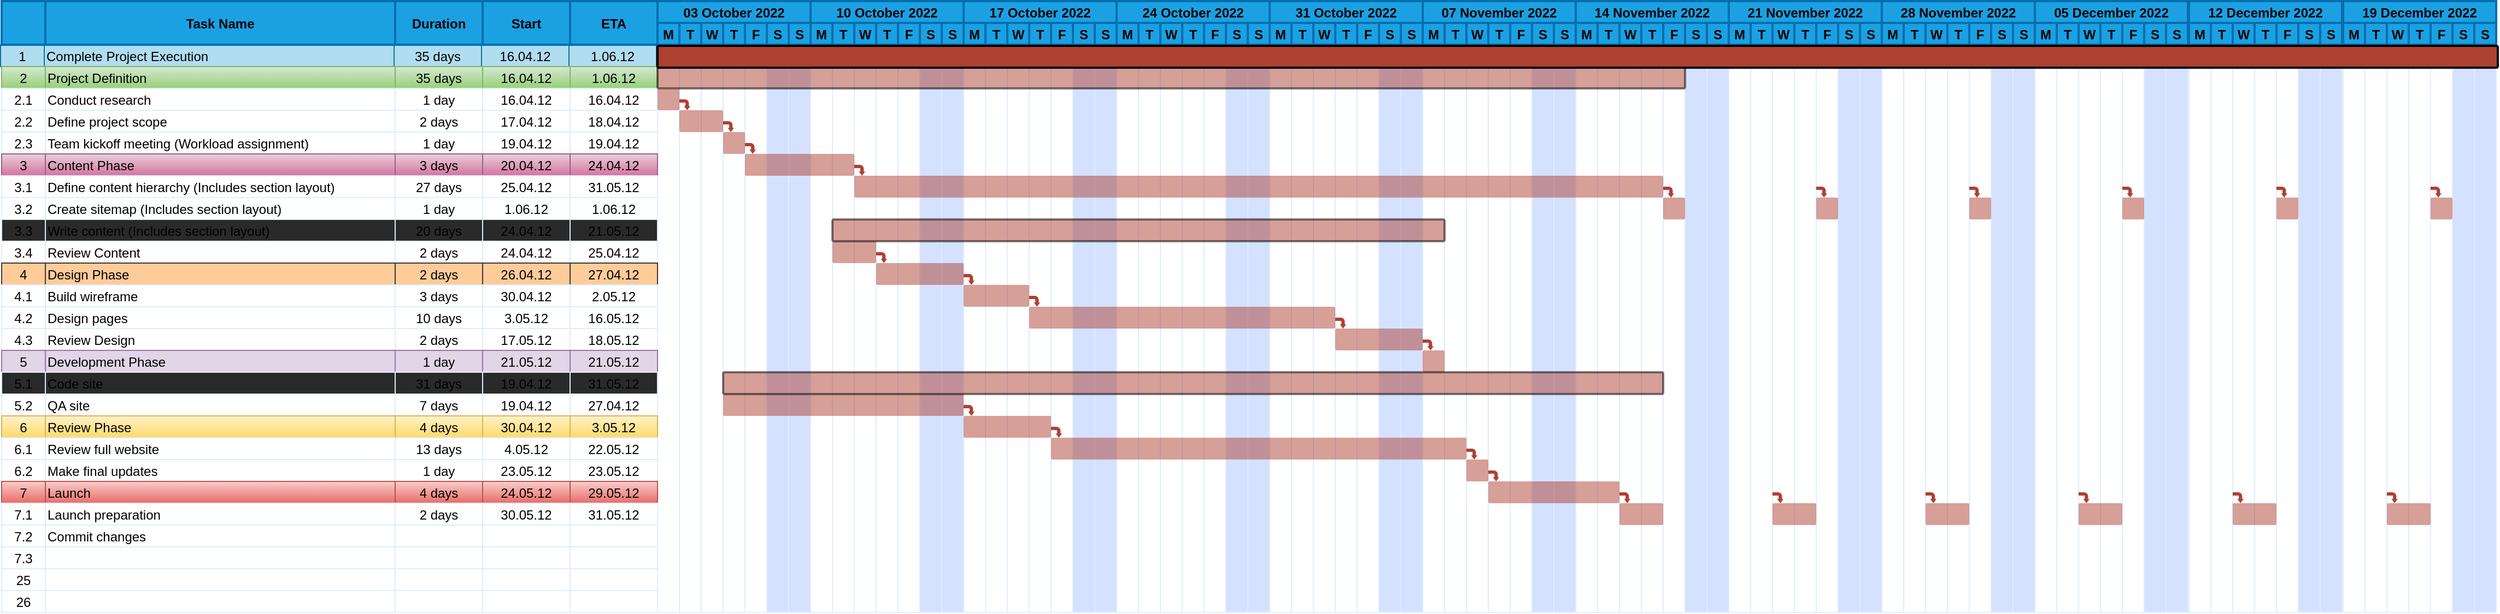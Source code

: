 <mxfile version="20.3.3" type="github"><diagram name="Page-1" id="8378b5f6-a2b2-b727-a746-972ab9d02e00"><mxGraphModel dx="790" dy="405" grid="1" gridSize="10" guides="1" tooltips="1" connect="0" arrows="1" fold="1" page="1" pageScale="1.5" pageWidth="1169" pageHeight="827" background="none" math="0" shadow="0"><root><mxCell id="0"/><mxCell id="1" parent="0"/><mxCell id="63" value="1" style="strokeColor=#10739e;fillColor=#b1ddf0;fontColor=#000000;" parent="1" vertex="1"><mxGeometry x="85.5" y="380" width="40" height="20" as="geometry"/></mxCell><mxCell id="64" value="Complete Project Execution" style="align=left;strokeColor=#10739e;fillColor=#b1ddf0;fontColor=#000000;" parent="1" vertex="1"><mxGeometry x="125.5" y="380" width="320" height="20" as="geometry"/></mxCell><mxCell id="65" value="35 days" style="strokeColor=#10739e;fillColor=#b1ddf0;fontColor=#000000;" parent="1" vertex="1"><mxGeometry x="445.5" y="380" width="80.0" height="20" as="geometry"/></mxCell><mxCell id="66" value="16.04.12" style="strokeColor=#10739e;fillColor=#b1ddf0;fontColor=#000000;" parent="1" vertex="1"><mxGeometry x="525.5" y="380" width="80.0" height="20" as="geometry"/></mxCell><mxCell id="67" value="1.06.12" style="strokeColor=#10739e;fillColor=#b1ddf0;fontColor=#000000;" parent="1" vertex="1"><mxGeometry x="605.5" y="380.0" width="80.0" height="20" as="geometry"/></mxCell><mxCell id="68" value="" style="strokeColor=#DEEDFF" parent="1" vertex="1"><mxGeometry x="686.5" y="380.0" width="20" height="520" as="geometry"/></mxCell><mxCell id="69" value="2" style="strokeColor=#82b366;fillColor=#d5e8d4;gradientColor=#97d077;fontColor=#000000;" parent="1" vertex="1"><mxGeometry x="86.5" y="400.0" width="40" height="20" as="geometry"/></mxCell><mxCell id="70" value="Project Definition" style="align=left;strokeColor=#82b366;fillColor=#d5e8d4;gradientColor=#97d077;fontColor=#000000;" parent="1" vertex="1"><mxGeometry x="126.5" y="400.0" width="320.0" height="20" as="geometry"/></mxCell><mxCell id="71" value="35 days" style="strokeColor=#82b366;fillColor=#d5e8d4;gradientColor=#97d077;fontColor=#000000;" parent="1" vertex="1"><mxGeometry x="446.5" y="400.0" width="80.0" height="20" as="geometry"/></mxCell><mxCell id="72" value="16.04.12" style="strokeColor=#82b366;fillColor=#d5e8d4;gradientColor=#97d077;fontColor=#000000;" parent="1" vertex="1"><mxGeometry x="526.5" y="400.0" width="80.0" height="20" as="geometry"/></mxCell><mxCell id="73" value="1.06.12" style="strokeColor=#82b366;fillColor=#d5e8d4;gradientColor=#97d077;fontColor=#000000;" parent="1" vertex="1"><mxGeometry x="606.5" y="400.0" width="80.0" height="20" as="geometry"/></mxCell><mxCell id="74" value="2.1" style="strokeColor=#DEEDFF" parent="1" vertex="1"><mxGeometry x="86.5" y="420.0" width="40" height="20" as="geometry"/></mxCell><mxCell id="75" value="Conduct research" style="align=left;strokeColor=#DEEDFF" parent="1" vertex="1"><mxGeometry x="126.5" y="420.0" width="320.0" height="20.0" as="geometry"/></mxCell><mxCell id="76" value="1 day" style="strokeColor=#DEEDFF" parent="1" vertex="1"><mxGeometry x="446.5" y="420.0" width="80.0" height="20" as="geometry"/></mxCell><mxCell id="77" value="16.04.12" style="strokeColor=#DEEDFF" parent="1" vertex="1"><mxGeometry x="526.5" y="420.0" width="80.0" height="20" as="geometry"/></mxCell><mxCell id="78" value="16.04.12" style="strokeColor=#DEEDFF" parent="1" vertex="1"><mxGeometry x="606.5" y="420" width="80.0" height="20" as="geometry"/></mxCell><mxCell id="79" value="2.2" style="strokeColor=#DEEDFF" parent="1" vertex="1"><mxGeometry x="86.5" y="440.0" width="40" height="20" as="geometry"/></mxCell><mxCell id="80" value="Define project scope" style="align=left;strokeColor=#DEEDFF" parent="1" vertex="1"><mxGeometry x="126.5" y="440.0" width="320" height="20" as="geometry"/></mxCell><mxCell id="81" value="2 days" style="strokeColor=#DEEDFF" parent="1" vertex="1"><mxGeometry x="446.5" y="440.0" width="80.0" height="20" as="geometry"/></mxCell><mxCell id="82" value="17.04.12" style="strokeColor=#DEEDFF" parent="1" vertex="1"><mxGeometry x="526.5" y="440.0" width="80.0" height="20" as="geometry"/></mxCell><mxCell id="83" value="18.04.12" style="strokeColor=#DEEDFF" parent="1" vertex="1"><mxGeometry x="606.5" y="440.0" width="80.0" height="20" as="geometry"/></mxCell><mxCell id="84" value="2.3" style="strokeColor=#DEEDFF" parent="1" vertex="1"><mxGeometry x="86.5" y="460.0" width="40" height="20" as="geometry"/></mxCell><mxCell id="85" value="Team kickoff meeting (Workload assignment)" style="align=left;strokeColor=#DEEDFF" parent="1" vertex="1"><mxGeometry x="126.5" y="460.0" width="320.0" height="20" as="geometry"/></mxCell><mxCell id="86" value="1 day" style="strokeColor=#DEEDFF" parent="1" vertex="1"><mxGeometry x="446.5" y="460.0" width="80.0" height="20" as="geometry"/></mxCell><mxCell id="87" value="19.04.12" style="strokeColor=#DEEDFF" parent="1" vertex="1"><mxGeometry x="526.5" y="460.0" width="80.0" height="20" as="geometry"/></mxCell><mxCell id="88" value="19.04.12" style="strokeColor=#DEEDFF" parent="1" vertex="1"><mxGeometry x="606.5" y="460.0" width="80.0" height="20" as="geometry"/></mxCell><mxCell id="89" value="3" style="strokeColor=#996185;fillColor=#e6d0de;gradientColor=#d5739d;fontColor=#000000;" parent="1" vertex="1"><mxGeometry x="86.5" y="480.0" width="40" height="20" as="geometry"/></mxCell><mxCell id="90" value="Content Phase" style="align=left;strokeColor=#996185;fillColor=#e6d0de;gradientColor=#d5739d;fontColor=#000000;" parent="1" vertex="1"><mxGeometry x="126.5" y="480.0" width="320.0" height="20" as="geometry"/></mxCell><mxCell id="91" value="3 days" style="strokeColor=#996185;fillColor=#e6d0de;gradientColor=#d5739d;fontColor=#000000;" parent="1" vertex="1"><mxGeometry x="446.5" y="480.0" width="80.0" height="20" as="geometry"/></mxCell><mxCell id="92" value="20.04.12" style="strokeColor=#996185;fillColor=#e6d0de;gradientColor=#d5739d;fontColor=#000000;" parent="1" vertex="1"><mxGeometry x="526.5" y="480.0" width="80.0" height="20" as="geometry"/></mxCell><mxCell id="93" value="24.04.12" style="strokeColor=#996185;fillColor=#e6d0de;gradientColor=#d5739d;fontColor=#000000;" parent="1" vertex="1"><mxGeometry x="606.5" y="480.0" width="80.0" height="20" as="geometry"/></mxCell><mxCell id="94" value="3.1" style="strokeColor=#DEEDFF" parent="1" vertex="1"><mxGeometry x="86.5" y="500.0" width="40" height="20" as="geometry"/></mxCell><mxCell id="95" value="Define content hierarchy (Includes section layout)" style="align=left;strokeColor=#DEEDFF" parent="1" vertex="1"><mxGeometry x="126.5" y="500.0" width="320.0" height="20" as="geometry"/></mxCell><mxCell id="96" value="27 days" style="strokeColor=#DEEDFF" parent="1" vertex="1"><mxGeometry x="446.5" y="500.0" width="80.0" height="20" as="geometry"/></mxCell><mxCell id="97" value="25.04.12" style="strokeColor=#DEEDFF" parent="1" vertex="1"><mxGeometry x="526.5" y="500.0" width="80.0" height="20" as="geometry"/></mxCell><mxCell id="98" value="31.05.12" style="strokeColor=#DEEDFF" parent="1" vertex="1"><mxGeometry x="606.5" y="500.0" width="80.0" height="20" as="geometry"/></mxCell><mxCell id="99" value="3.2" style="strokeColor=#DEEDFF" parent="1" vertex="1"><mxGeometry x="86.5" y="520.0" width="40" height="20" as="geometry"/></mxCell><mxCell id="100" value="Create sitemap (Includes section layout)" style="align=left;strokeColor=#DEEDFF" parent="1" vertex="1"><mxGeometry x="126.5" y="520.0" width="320.0" height="20" as="geometry"/></mxCell><mxCell id="101" value="1 day" style="strokeColor=#DEEDFF" parent="1" vertex="1"><mxGeometry x="446.5" y="520.0" width="80.0" height="20" as="geometry"/></mxCell><mxCell id="102" value="1.06.12" style="strokeColor=#DEEDFF" parent="1" vertex="1"><mxGeometry x="526.5" y="520.0" width="80.0" height="20" as="geometry"/></mxCell><mxCell id="103" value="1.06.12" style="strokeColor=#DEEDFF" parent="1" vertex="1"><mxGeometry x="606.5" y="520.0" width="80.0" height="20" as="geometry"/></mxCell><mxCell id="104" value="3.3" style="strokeColor=#DEEDFF;fillColor=#2A2A2A;" parent="1" vertex="1"><mxGeometry x="86.5" y="540.0" width="40" height="20" as="geometry"/></mxCell><mxCell id="105" value="Write content (Includes section layout)" style="align=left;strokeColor=#DEEDFF;fillColor=#2A2A2A;" parent="1" vertex="1"><mxGeometry x="126.5" y="540.0" width="320.0" height="20.0" as="geometry"/></mxCell><mxCell id="106" value="20 days" style="strokeColor=#DEEDFF;fillColor=#2A2A2A;" parent="1" vertex="1"><mxGeometry x="446.5" y="540.0" width="80.0" height="20" as="geometry"/></mxCell><mxCell id="107" value="24.04.12" style="strokeColor=#DEEDFF;fillColor=#2A2A2A;" parent="1" vertex="1"><mxGeometry x="526.5" y="540.0" width="80.0" height="20" as="geometry"/></mxCell><mxCell id="108" value="21.05.12" style="strokeColor=#DEEDFF;fillColor=#2A2A2A;" parent="1" vertex="1"><mxGeometry x="606.5" y="540.0" width="80.0" height="20" as="geometry"/></mxCell><mxCell id="109" value="3.4" style="strokeColor=#DEEDFF" parent="1" vertex="1"><mxGeometry x="86.5" y="560.0" width="40" height="20" as="geometry"/></mxCell><mxCell id="110" value="Review Content" style="align=left;strokeColor=#DEEDFF" parent="1" vertex="1"><mxGeometry x="126.5" y="560.0" width="320.0" height="20" as="geometry"/></mxCell><mxCell id="111" value="2 days" style="strokeColor=#DEEDFF" parent="1" vertex="1"><mxGeometry x="446.5" y="560.0" width="80.0" height="20" as="geometry"/></mxCell><mxCell id="112" value="24.04.12" style="strokeColor=#DEEDFF" parent="1" vertex="1"><mxGeometry x="526.5" y="560.0" width="80.0" height="20" as="geometry"/></mxCell><mxCell id="113" value="25.04.12" style="strokeColor=#DEEDFF" parent="1" vertex="1"><mxGeometry x="606.5" y="560.0" width="80.0" height="20" as="geometry"/></mxCell><mxCell id="114" value="4" style="strokeColor=#36393d;fillColor=#ffcc99;fontColor=#000000;" parent="1" vertex="1"><mxGeometry x="86.5" y="580.0" width="40" height="20" as="geometry"/></mxCell><mxCell id="115" value="Design Phase" style="align=left;strokeColor=#36393d;fillColor=#ffcc99;fontColor=#000000;" parent="1" vertex="1"><mxGeometry x="126.5" y="580.0" width="320.0" height="20" as="geometry"/></mxCell><mxCell id="116" value="2 days" style="strokeColor=#36393d;fillColor=#ffcc99;fontColor=#000000;" parent="1" vertex="1"><mxGeometry x="446.5" y="580.0" width="80.0" height="20" as="geometry"/></mxCell><mxCell id="117" value="26.04.12" style="strokeColor=#36393d;fillColor=#ffcc99;fontColor=#000000;" parent="1" vertex="1"><mxGeometry x="526.5" y="580.0" width="80.0" height="20" as="geometry"/></mxCell><mxCell id="118" value="27.04.12" style="strokeColor=#36393d;fillColor=#ffcc99;fontColor=#000000;" parent="1" vertex="1"><mxGeometry x="606.5" y="580.0" width="80.0" height="20" as="geometry"/></mxCell><mxCell id="119" value="4.1" style="strokeColor=#DEEDFF" parent="1" vertex="1"><mxGeometry x="86.5" y="600.0" width="40" height="20" as="geometry"/></mxCell><mxCell id="120" value="Build wireframe" style="align=left;strokeColor=#DEEDFF" parent="1" vertex="1"><mxGeometry x="126.5" y="600.0" width="320" height="20" as="geometry"/></mxCell><mxCell id="121" value="3 days" style="strokeColor=#DEEDFF" parent="1" vertex="1"><mxGeometry x="446.5" y="600.0" width="80.0" height="20" as="geometry"/></mxCell><mxCell id="122" value="30.04.12" style="strokeColor=#DEEDFF" parent="1" vertex="1"><mxGeometry x="526.5" y="600.0" width="80.0" height="20" as="geometry"/></mxCell><mxCell id="123" value="2.05.12" style="strokeColor=#DEEDFF" parent="1" vertex="1"><mxGeometry x="606.5" y="600.0" width="80.0" height="20" as="geometry"/></mxCell><mxCell id="124" value="4.2" style="strokeColor=#DEEDFF" parent="1" vertex="1"><mxGeometry x="86.5" y="620.0" width="40" height="20" as="geometry"/></mxCell><mxCell id="125" value="Design pages" style="align=left;strokeColor=#DEEDFF" parent="1" vertex="1"><mxGeometry x="126.5" y="620.0" width="320" height="20" as="geometry"/></mxCell><mxCell id="126" value="10 days" style="strokeColor=#DEEDFF" parent="1" vertex="1"><mxGeometry x="446.5" y="620.0" width="80.0" height="20" as="geometry"/></mxCell><mxCell id="127" value="3.05.12" style="strokeColor=#DEEDFF" parent="1" vertex="1"><mxGeometry x="526.5" y="620.0" width="80.0" height="20" as="geometry"/></mxCell><mxCell id="128" value="16.05.12" style="strokeColor=#DEEDFF" parent="1" vertex="1"><mxGeometry x="606.5" y="620.0" width="80.0" height="20" as="geometry"/></mxCell><mxCell id="129" value="4.3" style="strokeColor=#DEEDFF" parent="1" vertex="1"><mxGeometry x="86.5" y="640.0" width="40" height="20" as="geometry"/></mxCell><mxCell id="130" value="Review Design" style="align=left;strokeColor=#DEEDFF" parent="1" vertex="1"><mxGeometry x="126.5" y="640.0" width="320.0" height="20" as="geometry"/></mxCell><mxCell id="131" value="2 days" style="strokeColor=#DEEDFF" parent="1" vertex="1"><mxGeometry x="446.5" y="640.0" width="80.0" height="20" as="geometry"/></mxCell><mxCell id="132" value="17.05.12" style="strokeColor=#DEEDFF" parent="1" vertex="1"><mxGeometry x="526.5" y="640.0" width="80.0" height="20" as="geometry"/></mxCell><mxCell id="133" value="18.05.12" style="strokeColor=#DEEDFF" parent="1" vertex="1"><mxGeometry x="606.5" y="640.0" width="80.0" height="20" as="geometry"/></mxCell><mxCell id="134" value="5" style="strokeColor=#9673a6;fillColor=#e1d5e7;fontColor=#000000;" parent="1" vertex="1"><mxGeometry x="86.5" y="660.0" width="40" height="20" as="geometry"/></mxCell><mxCell id="135" value="Development Phase" style="align=left;strokeColor=#9673a6;fillColor=#e1d5e7;fontColor=#000000;" parent="1" vertex="1"><mxGeometry x="126.5" y="660.0" width="320.0" height="20" as="geometry"/></mxCell><mxCell id="136" value="1 day" style="strokeColor=#9673a6;fillColor=#e1d5e7;fontColor=#000000;" parent="1" vertex="1"><mxGeometry x="446.5" y="660.0" width="80.0" height="20" as="geometry"/></mxCell><mxCell id="137" value="21.05.12" style="strokeColor=#9673a6;fillColor=#e1d5e7;fontColor=#000000;" parent="1" vertex="1"><mxGeometry x="526.5" y="660.0" width="80.0" height="20" as="geometry"/></mxCell><mxCell id="138" value="21.05.12" style="strokeColor=#9673a6;fillColor=#e1d5e7;fontColor=#000000;" parent="1" vertex="1"><mxGeometry x="606.5" y="660.0" width="80.0" height="20" as="geometry"/></mxCell><mxCell id="139" value="5.1" style="strokeColor=#DEEDFF;fillColor=#2A2A2A;" parent="1" vertex="1"><mxGeometry x="86.5" y="680.0" width="40" height="20" as="geometry"/></mxCell><mxCell id="140" value="Code site" style="align=left;strokeColor=#DEEDFF;fillColor=#2A2A2A;" parent="1" vertex="1"><mxGeometry x="126.5" y="680.0" width="320.0" height="20" as="geometry"/></mxCell><mxCell id="141" value="31 days" style="strokeColor=#DEEDFF;fillColor=#2A2A2A;" parent="1" vertex="1"><mxGeometry x="446.5" y="680.0" width="80.0" height="20" as="geometry"/></mxCell><mxCell id="142" value="19.04.12" style="strokeColor=#DEEDFF;fillColor=#2A2A2A;" parent="1" vertex="1"><mxGeometry x="526.5" y="680.0" width="80.0" height="20" as="geometry"/></mxCell><mxCell id="143" value="31.05.12" style="strokeColor=#DEEDFF;fillColor=#2A2A2A;" parent="1" vertex="1"><mxGeometry x="606.5" y="680.0" width="80.0" height="20" as="geometry"/></mxCell><mxCell id="144" value="5.2" style="strokeColor=#DEEDFF" parent="1" vertex="1"><mxGeometry x="86.5" y="700.0" width="40" height="20" as="geometry"/></mxCell><mxCell id="145" value="QA site" style="align=left;strokeColor=#DEEDFF" parent="1" vertex="1"><mxGeometry x="126.5" y="700.0" width="320.0" height="20" as="geometry"/></mxCell><mxCell id="146" value="7 days" style="strokeColor=#DEEDFF" parent="1" vertex="1"><mxGeometry x="446.5" y="700.0" width="80.0" height="20" as="geometry"/></mxCell><mxCell id="147" value="19.04.12" style="strokeColor=#DEEDFF" parent="1" vertex="1"><mxGeometry x="526.5" y="700.0" width="80.0" height="20" as="geometry"/></mxCell><mxCell id="148" value="27.04.12" style="strokeColor=#DEEDFF" parent="1" vertex="1"><mxGeometry x="606.5" y="700.0" width="80.0" height="20" as="geometry"/></mxCell><mxCell id="149" value="6" style="strokeColor=#d6b656;fillColor=#fff2cc;gradientColor=#ffd966;fontColor=#000000;" parent="1" vertex="1"><mxGeometry x="86.5" y="720.0" width="40" height="20" as="geometry"/></mxCell><mxCell id="150" value="Review Phase" style="align=left;strokeColor=#d6b656;fillColor=#fff2cc;gradientColor=#ffd966;fontColor=#000000;" parent="1" vertex="1"><mxGeometry x="126.5" y="720.0" width="320.0" height="20" as="geometry"/></mxCell><mxCell id="151" value="4 days" style="strokeColor=#d6b656;fillColor=#fff2cc;gradientColor=#ffd966;fontColor=#000000;" parent="1" vertex="1"><mxGeometry x="446.5" y="720.0" width="80.0" height="20" as="geometry"/></mxCell><mxCell id="152" value="30.04.12" style="strokeColor=#d6b656;fillColor=#fff2cc;gradientColor=#ffd966;fontColor=#000000;" parent="1" vertex="1"><mxGeometry x="526.5" y="720.0" width="80.0" height="20" as="geometry"/></mxCell><mxCell id="153" value="3.05.12" style="strokeColor=#d6b656;fillColor=#fff2cc;gradientColor=#ffd966;fontColor=#000000;" parent="1" vertex="1"><mxGeometry x="606.5" y="720.0" width="80.0" height="20" as="geometry"/></mxCell><mxCell id="154" value="6.1" style="strokeColor=#DEEDFF" parent="1" vertex="1"><mxGeometry x="86.5" y="740.0" width="40" height="20" as="geometry"/></mxCell><mxCell id="155" value="Review full website" style="align=left;strokeColor=#DEEDFF" parent="1" vertex="1"><mxGeometry x="126.5" y="740.0" width="320.0" height="20" as="geometry"/></mxCell><mxCell id="156" value="13 days" style="strokeColor=#DEEDFF" parent="1" vertex="1"><mxGeometry x="446.5" y="740.0" width="80.0" height="20" as="geometry"/></mxCell><mxCell id="157" value="4.05.12" style="strokeColor=#DEEDFF" parent="1" vertex="1"><mxGeometry x="526.5" y="740.0" width="80.0" height="20" as="geometry"/></mxCell><mxCell id="158" value="22.05.12" style="strokeColor=#DEEDFF" parent="1" vertex="1"><mxGeometry x="606.5" y="740.0" width="80.0" height="20" as="geometry"/></mxCell><mxCell id="159" value="6.2" style="strokeColor=#DEEDFF" parent="1" vertex="1"><mxGeometry x="86.5" y="760.0" width="40" height="20" as="geometry"/></mxCell><mxCell id="160" value="Make final updates" style="align=left;strokeColor=#DEEDFF" parent="1" vertex="1"><mxGeometry x="126.5" y="760.0" width="320.0" height="20" as="geometry"/></mxCell><mxCell id="161" value="1 day" style="strokeColor=#DEEDFF" parent="1" vertex="1"><mxGeometry x="446.5" y="760.0" width="80.0" height="20" as="geometry"/></mxCell><mxCell id="162" value="23.05.12" style="strokeColor=#DEEDFF" parent="1" vertex="1"><mxGeometry x="526.5" y="760.0" width="80.0" height="20" as="geometry"/></mxCell><mxCell id="163" value="23.05.12" style="strokeColor=#DEEDFF" parent="1" vertex="1"><mxGeometry x="606.5" y="760.0" width="80.0" height="20" as="geometry"/></mxCell><mxCell id="164" value="7" style="strokeColor=#b85450;fillColor=#f8cecc;gradientColor=#ea6b66;fontColor=#000000;" parent="1" vertex="1"><mxGeometry x="86.5" y="780.0" width="40" height="20" as="geometry"/></mxCell><mxCell id="165" value="Launch" style="align=left;strokeColor=#b85450;fillColor=#f8cecc;gradientColor=#ea6b66;fontColor=#000000;" parent="1" vertex="1"><mxGeometry x="126.5" y="780.0" width="320.0" height="20" as="geometry"/></mxCell><mxCell id="166" value="4 days" style="strokeColor=#b85450;fillColor=#f8cecc;gradientColor=#ea6b66;fontColor=#000000;" parent="1" vertex="1"><mxGeometry x="446.5" y="780.0" width="80.0" height="20" as="geometry"/></mxCell><mxCell id="167" value="24.05.12" style="strokeColor=#b85450;fillColor=#f8cecc;gradientColor=#ea6b66;fontColor=#000000;" parent="1" vertex="1"><mxGeometry x="526.5" y="780.0" width="80.0" height="20" as="geometry"/></mxCell><mxCell id="168" value="29.05.12" style="strokeColor=#b85450;fillColor=#f8cecc;gradientColor=#ea6b66;fontColor=#000000;" parent="1" vertex="1"><mxGeometry x="606.5" y="780.0" width="80.0" height="20" as="geometry"/></mxCell><mxCell id="169" value="7.1" style="strokeColor=#DEEDFF" parent="1" vertex="1"><mxGeometry x="86.5" y="800.0" width="40" height="20" as="geometry"/></mxCell><mxCell id="170" value="Launch preparation" style="align=left;strokeColor=#DEEDFF" parent="1" vertex="1"><mxGeometry x="126.5" y="800.0" width="320.0" height="20" as="geometry"/></mxCell><mxCell id="171" value="2 days" style="strokeColor=#DEEDFF" parent="1" vertex="1"><mxGeometry x="446.5" y="800.0" width="80.0" height="20" as="geometry"/></mxCell><mxCell id="172" value="30.05.12" style="strokeColor=#DEEDFF" parent="1" vertex="1"><mxGeometry x="526.5" y="800.0" width="80.0" height="20" as="geometry"/></mxCell><mxCell id="173" value="31.05.12" style="strokeColor=#DEEDFF" parent="1" vertex="1"><mxGeometry x="606.5" y="800.0" width="80.0" height="20" as="geometry"/></mxCell><mxCell id="174" value="7.2" style="strokeColor=#DEEDFF" parent="1" vertex="1"><mxGeometry x="86.5" y="820.0" width="40" height="20" as="geometry"/></mxCell><mxCell id="175" value="Commit changes" style="align=left;strokeColor=#DEEDFF" parent="1" vertex="1"><mxGeometry x="126.5" y="820.0" width="320.0" height="20" as="geometry"/></mxCell><mxCell id="176" value="" style="strokeColor=#DEEDFF" parent="1" vertex="1"><mxGeometry x="446.5" y="820.0" width="80.0" height="20" as="geometry"/></mxCell><mxCell id="177" value="" style="strokeColor=#DEEDFF" parent="1" vertex="1"><mxGeometry x="526.5" y="820.0" width="80.0" height="20" as="geometry"/></mxCell><mxCell id="178" value="" style="strokeColor=#DEEDFF" parent="1" vertex="1"><mxGeometry x="606.5" y="820.0" width="80.0" height="20" as="geometry"/></mxCell><mxCell id="179" value="7.3" style="strokeColor=#DEEDFF" parent="1" vertex="1"><mxGeometry x="86.5" y="840.0" width="40" height="20" as="geometry"/></mxCell><mxCell id="180" value="" style="align=left;strokeColor=#DEEDFF" parent="1" vertex="1"><mxGeometry x="126.5" y="840.0" width="320.0" height="20" as="geometry"/></mxCell><mxCell id="181" value="" style="strokeColor=#DEEDFF" parent="1" vertex="1"><mxGeometry x="446.5" y="840.0" width="80.0" height="20" as="geometry"/></mxCell><mxCell id="182" value="" style="strokeColor=#DEEDFF" parent="1" vertex="1"><mxGeometry x="526.5" y="840.0" width="80.0" height="20" as="geometry"/></mxCell><mxCell id="183" value="" style="strokeColor=#DEEDFF" parent="1" vertex="1"><mxGeometry x="606.5" y="840.0" width="80.0" height="20" as="geometry"/></mxCell><mxCell id="184" value="25" style="strokeColor=#DEEDFF" parent="1" vertex="1"><mxGeometry x="86.5" y="860.0" width="40" height="20" as="geometry"/></mxCell><mxCell id="185" value="" style="align=left;strokeColor=#DEEDFF" parent="1" vertex="1"><mxGeometry x="126.5" y="860.0" width="320.0" height="20" as="geometry"/></mxCell><mxCell id="186" value="" style="strokeColor=#DEEDFF" parent="1" vertex="1"><mxGeometry x="446.5" y="860.0" width="80.0" height="20" as="geometry"/></mxCell><mxCell id="187" value="" style="strokeColor=#DEEDFF" parent="1" vertex="1"><mxGeometry x="526.5" y="860.0" width="80.0" height="20" as="geometry"/></mxCell><mxCell id="188" value="" style="strokeColor=#DEEDFF" parent="1" vertex="1"><mxGeometry x="606.5" y="860.0" width="80.0" height="20" as="geometry"/></mxCell><mxCell id="189" value="26" style="strokeColor=#DEEDFF" parent="1" vertex="1"><mxGeometry x="86.5" y="880.0" width="40" height="20" as="geometry"/></mxCell><mxCell id="190" value="" style="align=left;strokeColor=#DEEDFF" parent="1" vertex="1"><mxGeometry x="126.5" y="880.0" width="320.0" height="20" as="geometry"/></mxCell><mxCell id="191" value="" style="strokeColor=#DEEDFF" parent="1" vertex="1"><mxGeometry x="446.5" y="880.0" width="80.0" height="20" as="geometry"/></mxCell><mxCell id="192" value="" style="strokeColor=#DEEDFF" parent="1" vertex="1"><mxGeometry x="526.5" y="880.0" width="80.0" height="20" as="geometry"/></mxCell><mxCell id="193" value="" style="strokeColor=#DEEDFF" parent="1" vertex="1"><mxGeometry x="606.5" y="880.0" width="80.0" height="20" as="geometry"/></mxCell><mxCell id="194" value="" style="strokeColor=#DEEDFF" parent="1" vertex="1"><mxGeometry x="706.5" y="380.0" width="20" height="520" as="geometry"/></mxCell><mxCell id="195" value="" style="strokeColor=#DEEDFF" parent="1" vertex="1"><mxGeometry x="726.5" y="380.0" width="20" height="520" as="geometry"/></mxCell><mxCell id="196" value="" style="strokeColor=#DEEDFF" parent="1" vertex="1"><mxGeometry x="746.5" y="380.0" width="20" height="520" as="geometry"/></mxCell><mxCell id="197" value="" style="strokeColor=#DEEDFF" parent="1" vertex="1"><mxGeometry x="766.5" y="380.0" width="20" height="520" as="geometry"/></mxCell><mxCell id="198" value="" style="strokeColor=#DEEDFF;fillColor=#D4E1FF" parent="1" vertex="1"><mxGeometry x="786.5" y="380.0" width="20" height="520" as="geometry"/></mxCell><mxCell id="199" value="" style="strokeColor=#DEEDFF;fillColor=#D4E1FF" parent="1" vertex="1"><mxGeometry x="806.5" y="380.0" width="20" height="520" as="geometry"/></mxCell><mxCell id="200" value="" style="strokeColor=#DEEDFF" parent="1" vertex="1"><mxGeometry x="826.5" y="380.0" width="20" height="520" as="geometry"/></mxCell><mxCell id="201" value="" style="strokeColor=#DEEDFF" parent="1" vertex="1"><mxGeometry x="846.5" y="380.0" width="20" height="520" as="geometry"/></mxCell><mxCell id="202" value="" style="strokeColor=#DEEDFF" parent="1" vertex="1"><mxGeometry x="866.5" y="380.0" width="20" height="520" as="geometry"/></mxCell><mxCell id="203" value="" style="strokeColor=#DEEDFF" parent="1" vertex="1"><mxGeometry x="886.5" y="380.0" width="20" height="520" as="geometry"/></mxCell><mxCell id="204" value="" style="strokeColor=#DEEDFF" parent="1" vertex="1"><mxGeometry x="906.5" y="380.0" width="20" height="520" as="geometry"/></mxCell><mxCell id="205" value="" style="strokeColor=#DEEDFF;fillColor=#D4E1FF" parent="1" vertex="1"><mxGeometry x="926.5" y="380.0" width="20" height="520" as="geometry"/></mxCell><mxCell id="206" value="" style="strokeColor=#DEEDFF;fillColor=#D4E1FF" parent="1" vertex="1"><mxGeometry x="946.5" y="380.0" width="20" height="520" as="geometry"/></mxCell><mxCell id="207" value="" style="strokeColor=#DEEDFF" parent="1" vertex="1"><mxGeometry x="966.5" y="380.0" width="20" height="520" as="geometry"/></mxCell><mxCell id="208" value="" style="strokeColor=#DEEDFF" parent="1" vertex="1"><mxGeometry x="986.5" y="380.0" width="20" height="520" as="geometry"/></mxCell><mxCell id="209" value="" style="strokeColor=#DEEDFF" parent="1" vertex="1"><mxGeometry x="1006.5" y="380.0" width="20" height="520" as="geometry"/></mxCell><mxCell id="210" value="" style="strokeColor=#DEEDFF" parent="1" vertex="1"><mxGeometry x="1026.5" y="380.0" width="20" height="520" as="geometry"/></mxCell><mxCell id="211" value="" style="strokeColor=#DEEDFF" parent="1" vertex="1"><mxGeometry x="1046.5" y="380.0" width="20" height="520" as="geometry"/></mxCell><mxCell id="212" value="" style="strokeColor=#DEEDFF;fillColor=#D4E1FF" parent="1" vertex="1"><mxGeometry x="1066.5" y="380.0" width="20" height="520" as="geometry"/></mxCell><mxCell id="213" value="" style="strokeColor=#DEEDFF;fillColor=#D4E1FF" parent="1" vertex="1"><mxGeometry x="1086.5" y="380.0" width="20" height="520" as="geometry"/></mxCell><mxCell id="214" value="" style="strokeColor=#DEEDFF" parent="1" vertex="1"><mxGeometry x="1106.5" y="380.0" width="20" height="520" as="geometry"/></mxCell><mxCell id="215" value="" style="strokeColor=#DEEDFF" parent="1" vertex="1"><mxGeometry x="1126.5" y="380.0" width="20" height="520" as="geometry"/></mxCell><mxCell id="216" value="" style="strokeColor=#DEEDFF" parent="1" vertex="1"><mxGeometry x="1146.5" y="380.0" width="20" height="520" as="geometry"/></mxCell><mxCell id="217" value="" style="strokeColor=#DEEDFF" parent="1" vertex="1"><mxGeometry x="1166.5" y="380.0" width="20" height="520" as="geometry"/></mxCell><mxCell id="218" value="" style="strokeColor=#DEEDFF" parent="1" vertex="1"><mxGeometry x="1186.5" y="380.0" width="20" height="520" as="geometry"/></mxCell><mxCell id="219" value="" style="strokeColor=#DEEDFF;fillColor=#D4E1FF" parent="1" vertex="1"><mxGeometry x="1206.5" y="380.0" width="20" height="520" as="geometry"/></mxCell><mxCell id="220" value="" style="strokeColor=#DEEDFF;fillColor=#D4E1FF" parent="1" vertex="1"><mxGeometry x="1226.5" y="380.0" width="20" height="520" as="geometry"/></mxCell><mxCell id="221" value="" style="strokeColor=#DEEDFF" parent="1" vertex="1"><mxGeometry x="1246.5" y="380.0" width="20" height="520" as="geometry"/></mxCell><mxCell id="222" value="" style="strokeColor=#DEEDFF" parent="1" vertex="1"><mxGeometry x="1266.5" y="380.0" width="20" height="520" as="geometry"/></mxCell><mxCell id="223" value="" style="strokeColor=#DEEDFF" parent="1" vertex="1"><mxGeometry x="1286.5" y="380.0" width="20" height="520" as="geometry"/></mxCell><mxCell id="224" value="" style="strokeColor=#DEEDFF" parent="1" vertex="1"><mxGeometry x="1306.5" y="380.0" width="20" height="520" as="geometry"/></mxCell><mxCell id="225" value="" style="strokeColor=#DEEDFF" parent="1" vertex="1"><mxGeometry x="1326.5" y="380.0" width="20" height="520" as="geometry"/></mxCell><mxCell id="226" value="" style="strokeColor=#DEEDFF;fillColor=#D4E1FF" parent="1" vertex="1"><mxGeometry x="1346.5" y="380.0" width="20" height="520" as="geometry"/></mxCell><mxCell id="227" value="" style="strokeColor=#DEEDFF;fillColor=#D4E1FF" parent="1" vertex="1"><mxGeometry x="1366.5" y="380.0" width="20" height="520" as="geometry"/></mxCell><mxCell id="228" value="" style="strokeColor=#DEEDFF" parent="1" vertex="1"><mxGeometry x="1386.5" y="380.0" width="20" height="520" as="geometry"/></mxCell><mxCell id="229" value="" style="strokeColor=#DEEDFF" parent="1" vertex="1"><mxGeometry x="1406.5" y="380.0" width="20" height="520" as="geometry"/></mxCell><mxCell id="230" value="" style="strokeColor=#DEEDFF" parent="1" vertex="1"><mxGeometry x="1426.5" y="380.0" width="20" height="520" as="geometry"/></mxCell><mxCell id="231" value="" style="strokeColor=#DEEDFF" parent="1" vertex="1"><mxGeometry x="1446.5" y="380.0" width="20" height="520" as="geometry"/></mxCell><mxCell id="232" value="" style="strokeColor=#DEEDFF" parent="1" vertex="1"><mxGeometry x="1466.5" y="380.0" width="20" height="520" as="geometry"/></mxCell><mxCell id="233" value="" style="strokeColor=#DEEDFF;fillColor=#D4E1FF" parent="1" vertex="1"><mxGeometry x="1486.5" y="380.0" width="20" height="520" as="geometry"/></mxCell><mxCell id="234" value="" style="strokeColor=#DEEDFF;fillColor=#D4E1FF" parent="1" vertex="1"><mxGeometry x="1506.5" y="380.0" width="20" height="520" as="geometry"/></mxCell><mxCell id="235" value="" style="strokeColor=#DEEDFF" parent="1" vertex="1"><mxGeometry x="1526.5" y="380.0" width="20" height="520" as="geometry"/></mxCell><mxCell id="236" value="" style="strokeColor=#DEEDFF" parent="1" vertex="1"><mxGeometry x="1546.5" y="380.0" width="20" height="520" as="geometry"/></mxCell><mxCell id="237" value="" style="strokeColor=#DEEDFF" parent="1" vertex="1"><mxGeometry x="1566.5" y="380.0" width="20" height="520" as="geometry"/></mxCell><mxCell id="238" value="" style="strokeColor=#DEEDFF" parent="1" vertex="1"><mxGeometry x="1586.5" y="380.0" width="20" height="520" as="geometry"/></mxCell><mxCell id="239" value="" style="strokeColor=#DEEDFF" parent="1" vertex="1"><mxGeometry x="1606.5" y="380.0" width="20" height="520" as="geometry"/></mxCell><mxCell id="240" value="" style="strokeColor=#DEEDFF;fillColor=#D4E1FF" parent="1" vertex="1"><mxGeometry x="1626.5" y="380.0" width="20" height="520" as="geometry"/></mxCell><mxCell id="241" value="" style="strokeColor=#DEEDFF;fillColor=#D4E1FF" parent="1" vertex="1"><mxGeometry x="1646.5" y="380.0" width="20" height="520" as="geometry"/></mxCell><mxCell id="2" value="Task Name" style="fillColor=#1ba1e2;strokeColor=#006EAF;strokeWidth=2;fontStyle=1;fontColor=#000000;" parent="1" vertex="1"><mxGeometry x="126.5" y="340" width="320" height="40" as="geometry"/></mxCell><mxCell id="3" value="" style="fillColor=#1ba1e2;strokeColor=#006EAF;strokeWidth=2;fontStyle=1;fontColor=#000000;" parent="1" vertex="1"><mxGeometry x="86.5" y="340" width="40" height="40" as="geometry"/></mxCell><mxCell id="4" value="03 October 2022" style="fillColor=#1ba1e2;strokeColor=#006EAF;strokeWidth=2;fontStyle=1;fontColor=#000000;" parent="1" vertex="1"><mxGeometry x="686.5" y="340.0" width="140" height="20" as="geometry"/></mxCell><mxCell id="5" value="M" style="fillColor=#1ba1e2;strokeColor=#006EAF;strokeWidth=2;fontStyle=1;fontColor=#000000;" parent="1" vertex="1"><mxGeometry x="686.5" y="360.0" width="20" height="20" as="geometry"/></mxCell><mxCell id="6" value="T" style="fillColor=#1ba1e2;strokeColor=#006EAF;strokeWidth=2;fontStyle=1;fontColor=#000000;" parent="1" vertex="1"><mxGeometry x="706.5" y="360.0" width="20" height="20" as="geometry"/></mxCell><mxCell id="7" value="W" style="fillColor=#1ba1e2;strokeColor=#006EAF;strokeWidth=2;fontStyle=1;fontColor=#000000;" parent="1" vertex="1"><mxGeometry x="726.5" y="360.0" width="20" height="20" as="geometry"/></mxCell><mxCell id="8" value="T" style="fillColor=#1ba1e2;strokeColor=#006EAF;strokeWidth=2;fontStyle=1;fontColor=#000000;" parent="1" vertex="1"><mxGeometry x="746.5" y="360.0" width="20" height="20" as="geometry"/></mxCell><mxCell id="9" value="F" style="fillColor=#1ba1e2;strokeColor=#006EAF;strokeWidth=2;fontStyle=1;fontColor=#000000;" parent="1" vertex="1"><mxGeometry x="766.5" y="360.0" width="20" height="20" as="geometry"/></mxCell><mxCell id="10" value="S" style="fillColor=#1ba1e2;strokeColor=#006EAF;strokeWidth=2;fontStyle=1;fontColor=#000000;" parent="1" vertex="1"><mxGeometry x="786.5" y="360.0" width="20" height="20" as="geometry"/></mxCell><mxCell id="11" value="S" style="fillColor=#1ba1e2;strokeColor=#006EAF;strokeWidth=2;fontStyle=1;fontColor=#000000;" parent="1" vertex="1"><mxGeometry x="806.5" y="360.0" width="20" height="20" as="geometry"/></mxCell><mxCell id="12" value="Duration" style="fillColor=#1ba1e2;strokeColor=#006EAF;strokeWidth=2;fontStyle=1;fontColor=#000000;" parent="1" vertex="1"><mxGeometry x="446.5" y="340.0" width="80.0" height="40.0" as="geometry"/></mxCell><mxCell id="13" value="Start" style="fillColor=#1ba1e2;strokeColor=#006EAF;strokeWidth=2;fontStyle=1;fontColor=#000000;" parent="1" vertex="1"><mxGeometry x="526.5" y="340.0" width="80.0" height="40.0" as="geometry"/></mxCell><mxCell id="14" value="ETA" style="fillColor=#1ba1e2;strokeColor=#006EAF;strokeWidth=2;fontStyle=1;fontColor=#000000;" parent="1" vertex="1"><mxGeometry x="606.5" y="340.0" width="80.0" height="40.0" as="geometry"/></mxCell><mxCell id="15" value="10 October 2022" style="fillColor=#1ba1e2;strokeColor=#006EAF;strokeWidth=2;fontStyle=1;fontColor=#000000;" parent="1" vertex="1"><mxGeometry x="826.5" y="340.0" width="140" height="20" as="geometry"/></mxCell><mxCell id="16" value="M" style="fillColor=#1ba1e2;strokeColor=#006EAF;strokeWidth=2;fontStyle=1;fontColor=#000000;" parent="1" vertex="1"><mxGeometry x="826.5" y="360.0" width="20" height="20" as="geometry"/></mxCell><mxCell id="17" value="T" style="fillColor=#1ba1e2;strokeColor=#006EAF;strokeWidth=2;fontStyle=1;fontColor=#000000;" parent="1" vertex="1"><mxGeometry x="846.5" y="360.0" width="20" height="20" as="geometry"/></mxCell><mxCell id="18" value="W" style="fillColor=#1ba1e2;strokeColor=#006EAF;strokeWidth=2;fontStyle=1;fontColor=#000000;" parent="1" vertex="1"><mxGeometry x="866.5" y="360.0" width="20" height="20" as="geometry"/></mxCell><mxCell id="19" value="T" style="fillColor=#1ba1e2;strokeColor=#006EAF;strokeWidth=2;fontStyle=1;fontColor=#000000;" parent="1" vertex="1"><mxGeometry x="886.5" y="360.0" width="20" height="20" as="geometry"/></mxCell><mxCell id="20" value="F" style="fillColor=#1ba1e2;strokeColor=#006EAF;strokeWidth=2;fontStyle=1;fontColor=#000000;" parent="1" vertex="1"><mxGeometry x="906.5" y="360.0" width="20" height="20" as="geometry"/></mxCell><mxCell id="21" value="S" style="fillColor=#1ba1e2;strokeColor=#006EAF;strokeWidth=2;fontStyle=1;fontColor=#000000;" parent="1" vertex="1"><mxGeometry x="926.5" y="360.0" width="20" height="20" as="geometry"/></mxCell><mxCell id="22" value="S" style="fillColor=#1ba1e2;strokeColor=#006EAF;strokeWidth=2;fontStyle=1;fontColor=#000000;" parent="1" vertex="1"><mxGeometry x="946.5" y="360.0" width="20" height="20" as="geometry"/></mxCell><mxCell id="23" value="17 October 2022" style="fillColor=#1ba1e2;strokeColor=#006EAF;strokeWidth=2;fontStyle=1;fontColor=#000000;" parent="1" vertex="1"><mxGeometry x="966.5" y="340.0" width="140" height="20" as="geometry"/></mxCell><mxCell id="24" value="M" style="fillColor=#1ba1e2;strokeColor=#006EAF;strokeWidth=2;fontStyle=1;fontColor=#000000;" parent="1" vertex="1"><mxGeometry x="966.5" y="360.0" width="20" height="20" as="geometry"/></mxCell><mxCell id="25" value="T" style="fillColor=#1ba1e2;strokeColor=#006EAF;strokeWidth=2;fontStyle=1;fontColor=#000000;" parent="1" vertex="1"><mxGeometry x="986.5" y="360.0" width="20" height="20" as="geometry"/></mxCell><mxCell id="26" value="W" style="fillColor=#1ba1e2;strokeColor=#006EAF;strokeWidth=2;fontStyle=1;fontColor=#000000;" parent="1" vertex="1"><mxGeometry x="1006.5" y="360.0" width="20" height="20" as="geometry"/></mxCell><mxCell id="27" value="T" style="fillColor=#1ba1e2;strokeColor=#006EAF;strokeWidth=2;fontStyle=1;fontColor=#000000;" parent="1" vertex="1"><mxGeometry x="1026.5" y="360.0" width="20" height="20" as="geometry"/></mxCell><mxCell id="28" value="F" style="fillColor=#1ba1e2;strokeColor=#006EAF;strokeWidth=2;fontStyle=1;fontColor=#000000;" parent="1" vertex="1"><mxGeometry x="1046.5" y="360.0" width="20" height="20" as="geometry"/></mxCell><mxCell id="29" value="S" style="fillColor=#1ba1e2;strokeColor=#006EAF;strokeWidth=2;fontStyle=1;fontColor=#000000;" parent="1" vertex="1"><mxGeometry x="1066.5" y="360.0" width="20" height="20" as="geometry"/></mxCell><mxCell id="30" value="S" style="fillColor=#1ba1e2;strokeColor=#006EAF;strokeWidth=2;fontStyle=1;fontColor=#000000;" parent="1" vertex="1"><mxGeometry x="1086.5" y="360.0" width="20" height="20" as="geometry"/></mxCell><mxCell id="31" value="24 October 2022" style="fillColor=#1ba1e2;strokeColor=#006EAF;strokeWidth=2;fontStyle=1;fontColor=#000000;" parent="1" vertex="1"><mxGeometry x="1106.5" y="340.0" width="140" height="20" as="geometry"/></mxCell><mxCell id="32" value="M" style="fillColor=#1ba1e2;strokeColor=#006EAF;strokeWidth=2;fontStyle=1;fontColor=#000000;" parent="1" vertex="1"><mxGeometry x="1106.5" y="360.0" width="20" height="20" as="geometry"/></mxCell><mxCell id="33" value="T" style="fillColor=#1ba1e2;strokeColor=#006EAF;strokeWidth=2;fontStyle=1;fontColor=#000000;" parent="1" vertex="1"><mxGeometry x="1126.5" y="360.0" width="20" height="20" as="geometry"/></mxCell><mxCell id="34" value="W" style="fillColor=#1ba1e2;strokeColor=#006EAF;strokeWidth=2;fontStyle=1;fontColor=#000000;" parent="1" vertex="1"><mxGeometry x="1146.5" y="360.0" width="20" height="20" as="geometry"/></mxCell><mxCell id="35" value="T" style="fillColor=#1ba1e2;strokeColor=#006EAF;strokeWidth=2;fontStyle=1;fontColor=#000000;" parent="1" vertex="1"><mxGeometry x="1166.5" y="360.0" width="20" height="20" as="geometry"/></mxCell><mxCell id="36" value="F" style="fillColor=#1ba1e2;strokeColor=#006EAF;strokeWidth=2;fontStyle=1;fontColor=#000000;" parent="1" vertex="1"><mxGeometry x="1186.5" y="360" width="20" height="20" as="geometry"/></mxCell><mxCell id="37" value="S" style="fillColor=#1ba1e2;strokeColor=#006EAF;strokeWidth=2;fontStyle=1;fontColor=#000000;" parent="1" vertex="1"><mxGeometry x="1206.5" y="360" width="20" height="20" as="geometry"/></mxCell><mxCell id="38" value="S" style="fillColor=#1ba1e2;strokeColor=#006EAF;strokeWidth=2;fontStyle=1;fontColor=#000000;" parent="1" vertex="1"><mxGeometry x="1226.5" y="360" width="20" height="20" as="geometry"/></mxCell><mxCell id="39" value="31 October 2022" style="fillColor=#1ba1e2;strokeColor=#006EAF;strokeWidth=2;fontStyle=1;fontColor=#000000;" parent="1" vertex="1"><mxGeometry x="1246.5" y="340.0" width="140" height="20" as="geometry"/></mxCell><mxCell id="40" value="M" style="fillColor=#1ba1e2;strokeColor=#006EAF;strokeWidth=2;fontStyle=1;fontColor=#000000;" parent="1" vertex="1"><mxGeometry x="1246.5" y="360.0" width="20" height="20" as="geometry"/></mxCell><mxCell id="41" value="T" style="fillColor=#1ba1e2;strokeColor=#006EAF;strokeWidth=2;fontStyle=1;fontColor=#000000;" parent="1" vertex="1"><mxGeometry x="1266.5" y="360.0" width="20" height="20" as="geometry"/></mxCell><mxCell id="42" value="W" style="fillColor=#1ba1e2;strokeColor=#006EAF;strokeWidth=2;fontStyle=1;fontColor=#000000;" parent="1" vertex="1"><mxGeometry x="1286.5" y="360.0" width="20" height="20" as="geometry"/></mxCell><mxCell id="43" value="T" style="fillColor=#1ba1e2;strokeColor=#006EAF;strokeWidth=2;fontStyle=1;fontColor=#000000;" parent="1" vertex="1"><mxGeometry x="1306.5" y="360.0" width="20" height="20" as="geometry"/></mxCell><mxCell id="44" value="F" style="fillColor=#1ba1e2;strokeColor=#006EAF;strokeWidth=2;fontStyle=1;fontColor=#000000;" parent="1" vertex="1"><mxGeometry x="1326.5" y="360" width="20" height="20" as="geometry"/></mxCell><mxCell id="45" value="S" style="fillColor=#1ba1e2;strokeColor=#006EAF;strokeWidth=2;fontStyle=1;fontColor=#000000;" parent="1" vertex="1"><mxGeometry x="1346.5" y="360" width="20" height="20" as="geometry"/></mxCell><mxCell id="46" value="S" style="fillColor=#1ba1e2;strokeColor=#006EAF;strokeWidth=2;fontStyle=1;fontColor=#000000;" parent="1" vertex="1"><mxGeometry x="1366.5" y="360" width="20" height="20" as="geometry"/></mxCell><mxCell id="47" value="07 November 2022" style="fillColor=#1ba1e2;strokeColor=#006EAF;strokeWidth=2;fontStyle=1;fontColor=#000000;" parent="1" vertex="1"><mxGeometry x="1386.5" y="340" width="140" height="20" as="geometry"/></mxCell><mxCell id="48" value="M" style="fillColor=#1ba1e2;strokeColor=#006EAF;strokeWidth=2;fontStyle=1;fontColor=#000000;" parent="1" vertex="1"><mxGeometry x="1386.5" y="360" width="20" height="20" as="geometry"/></mxCell><mxCell id="49" value="T" style="fillColor=#1ba1e2;strokeColor=#006EAF;strokeWidth=2;fontStyle=1;fontColor=#000000;" parent="1" vertex="1"><mxGeometry x="1406.5" y="360" width="20" height="20" as="geometry"/></mxCell><mxCell id="50" value="W" style="fillColor=#1ba1e2;strokeColor=#006EAF;strokeWidth=2;fontStyle=1;fontColor=#000000;" parent="1" vertex="1"><mxGeometry x="1426.5" y="360" width="20" height="20" as="geometry"/></mxCell><mxCell id="51" value="T" style="fillColor=#1ba1e2;strokeColor=#006EAF;strokeWidth=2;fontStyle=1;fontColor=#000000;" parent="1" vertex="1"><mxGeometry x="1446.5" y="360" width="20" height="20" as="geometry"/></mxCell><mxCell id="52" value="F" style="fillColor=#1ba1e2;strokeColor=#006EAF;strokeWidth=2;fontStyle=1;fontColor=#000000;" parent="1" vertex="1"><mxGeometry x="1466.5" y="360" width="20" height="20" as="geometry"/></mxCell><mxCell id="53" value="S" style="fillColor=#1ba1e2;strokeColor=#006EAF;strokeWidth=2;fontStyle=1;fontColor=#000000;" parent="1" vertex="1"><mxGeometry x="1486.5" y="360" width="20" height="20" as="geometry"/></mxCell><mxCell id="54" value="S" style="fillColor=#1ba1e2;strokeColor=#006EAF;strokeWidth=2;fontStyle=1;fontColor=#000000;" parent="1" vertex="1"><mxGeometry x="1506.5" y="360" width="20" height="20" as="geometry"/></mxCell><mxCell id="55" value="14 November 2022" style="fillColor=#1ba1e2;strokeColor=#006EAF;strokeWidth=2;fontStyle=1;fontColor=#000000;" parent="1" vertex="1"><mxGeometry x="1526.5" y="340.0" width="140" height="20" as="geometry"/></mxCell><mxCell id="56" value="M" style="fillColor=#1ba1e2;strokeColor=#006EAF;strokeWidth=2;fontStyle=1;fontColor=#000000;" parent="1" vertex="1"><mxGeometry x="1526.5" y="360.0" width="20" height="20" as="geometry"/></mxCell><mxCell id="57" value="T" style="fillColor=#1ba1e2;strokeColor=#006EAF;strokeWidth=2;fontStyle=1;fontColor=#000000;" parent="1" vertex="1"><mxGeometry x="1546.5" y="360.0" width="20" height="20" as="geometry"/></mxCell><mxCell id="58" value="W" style="fillColor=#1ba1e2;strokeColor=#006EAF;strokeWidth=2;fontStyle=1;fontColor=#000000;" parent="1" vertex="1"><mxGeometry x="1566.5" y="360.0" width="20" height="20" as="geometry"/></mxCell><mxCell id="59" value="T" style="fillColor=#1ba1e2;strokeColor=#006EAF;strokeWidth=2;fontStyle=1;fontColor=#000000;" parent="1" vertex="1"><mxGeometry x="1586.5" y="360.0" width="20" height="20" as="geometry"/></mxCell><mxCell id="60" value="F" style="fillColor=#1ba1e2;strokeColor=#006EAF;strokeWidth=2;fontStyle=1;fontColor=#000000;" parent="1" vertex="1"><mxGeometry x="1606.5" y="360.0" width="20" height="20" as="geometry"/></mxCell><mxCell id="61" value="S" style="fillColor=#1ba1e2;strokeColor=#006EAF;strokeWidth=2;fontStyle=1;fontColor=#000000;" parent="1" vertex="1"><mxGeometry x="1626.5" y="360.0" width="20" height="20" as="geometry"/></mxCell><mxCell id="62" value="S" style="fillColor=#1ba1e2;strokeColor=#006EAF;strokeWidth=2;fontStyle=1;fontColor=#000000;" parent="1" vertex="1"><mxGeometry x="1646.5" y="360.0" width="20" height="20" as="geometry"/></mxCell><mxCell id="242" value="" style="shape=mxgraph.flowchart.process;fillColor=#AE4132;strokeColor=#000000;strokeWidth=2;opacity=50" parent="1" vertex="1"><mxGeometry x="686.5" y="400.0" width="940.0" height="20.0" as="geometry"/></mxCell><mxCell id="243" value="" style="shape=mxgraph.arrows.bent_right_arrow;fillColor=#AE4132;strokeColor=none;strokeWidth=2;direction=south" parent="1" vertex="1"><mxGeometry x="706.5" y="430.0" width="10.0" height="10.0" as="geometry"/></mxCell><mxCell id="244" value="" style="shape=mxgraph.flowchart.process;fillColor=#AE4132;strokeColor=none;strokeWidth=2;opacity=50" parent="1" vertex="1"><mxGeometry x="686.5" y="420.0" width="20.0" height="20.0" as="geometry"/></mxCell><mxCell id="245" value="" style="shape=mxgraph.flowchart.process;fillColor=#AE4132;strokeColor=none;strokeWidth=2;opacity=50" parent="1" vertex="1"><mxGeometry x="706.5" y="440.0" width="40.0" height="20.0" as="geometry"/></mxCell><mxCell id="246" value="" style="shape=mxgraph.flowchart.process;fillColor=#AE4132;strokeColor=none;strokeWidth=2;opacity=50" parent="1" vertex="1"><mxGeometry x="746.5" y="460.0" width="20.0" height="20.0" as="geometry"/></mxCell><mxCell id="247" value="" style="shape=mxgraph.flowchart.process;fillColor=#AE4132;strokeColor=none;strokeWidth=2;opacity=50" parent="1" vertex="1"><mxGeometry x="866.5" y="500.0" width="740.0" height="20.0" as="geometry"/></mxCell><mxCell id="248" value="" style="shape=mxgraph.flowchart.process;fillColor=#AE4132;strokeColor=none;strokeWidth=2;opacity=50" parent="1" vertex="1"><mxGeometry x="1606.5" y="520.0" width="20.0" height="20.0" as="geometry"/></mxCell><mxCell id="249" value="" style="shape=mxgraph.arrows.bent_right_arrow;fillColor=#AE4132;strokeColor=none;strokeWidth=2;direction=south" parent="1" vertex="1"><mxGeometry x="746.5" y="450.0" width="10.0" height="10.0" as="geometry"/></mxCell><mxCell id="250" value="" style="shape=mxgraph.arrows.bent_right_arrow;fillColor=#AE4132;strokeColor=none;strokeWidth=2;direction=south" parent="1" vertex="1"><mxGeometry x="766.5" y="470.0" width="10.0" height="10.0" as="geometry"/></mxCell><mxCell id="251" value="" style="shape=mxgraph.arrows.bent_right_arrow;fillColor=#AE4132;strokeColor=none;strokeWidth=2;direction=south" parent="1" vertex="1"><mxGeometry x="1606.5" y="510.0" width="10.0" height="10.0" as="geometry"/></mxCell><mxCell id="252" value="" style="shape=mxgraph.flowchart.process;fillColor=#AE4132;strokeColor=none;strokeWidth=2;opacity=50" parent="1" vertex="1"><mxGeometry x="766.5" y="480.0" width="100.0" height="20.0" as="geometry"/></mxCell><mxCell id="253" value="" style="shape=mxgraph.arrows.bent_right_arrow;fillColor=#AE4132;strokeColor=none;strokeWidth=2;direction=south" parent="1" vertex="1"><mxGeometry x="866.5" y="490.0" width="10.0" height="10.0" as="geometry"/></mxCell><mxCell id="255" value="" style="shape=mxgraph.flowchart.process;fillColor=#AE4132;strokeColor=none;strokeWidth=2;opacity=50" parent="1" vertex="1"><mxGeometry x="846.5" y="560.0" width="40" height="20.0" as="geometry"/></mxCell><mxCell id="256" value="" style="shape=mxgraph.flowchart.process;fillColor=#AE4132;strokeColor=#000000;strokeWidth=2;opacity=50" parent="1" vertex="1"><mxGeometry x="846.5" y="540.0" width="560" height="20.0" as="geometry"/></mxCell><mxCell id="257" value="" style="shape=mxgraph.flowchart.process;fillColor=#AE4132;strokeColor=none;strokeWidth=2;opacity=50" parent="1" vertex="1"><mxGeometry x="886.5" y="580.0" width="80.0" height="20.0" as="geometry"/></mxCell><mxCell id="258" value="" style="shape=mxgraph.flowchart.process;fillColor=#AE4132;strokeColor=none;strokeWidth=2;opacity=50" parent="1" vertex="1"><mxGeometry x="966.5" y="600.0" width="60.0" height="20.0" as="geometry"/></mxCell><mxCell id="259" value="" style="shape=mxgraph.flowchart.process;fillColor=#AE4132;strokeColor=none;strokeWidth=2;opacity=50" parent="1" vertex="1"><mxGeometry x="1026.5" y="620.0" width="280.0" height="20.0" as="geometry"/></mxCell><mxCell id="260" value="" style="shape=mxgraph.flowchart.process;fillColor=#AE4132;strokeColor=none;strokeWidth=2;opacity=50" parent="1" vertex="1"><mxGeometry x="1306.5" y="640.0" width="80.0" height="20.0" as="geometry"/></mxCell><mxCell id="261" value="" style="shape=mxgraph.flowchart.process;fillColor=#AE4132;strokeColor=none;strokeWidth=2;opacity=50" parent="1" vertex="1"><mxGeometry x="1386.5" y="660.0" width="20.0" height="20.0" as="geometry"/></mxCell><mxCell id="262" value="" style="shape=mxgraph.flowchart.process;fillColor=#AE4132;strokeColor=none;strokeWidth=2;opacity=50" parent="1" vertex="1"><mxGeometry x="746.5" y="700.0" width="220.0" height="20.0" as="geometry"/></mxCell><mxCell id="263" value="" style="shape=mxgraph.flowchart.process;fillColor=#AE4132;strokeColor=none;strokeWidth=2;opacity=50" parent="1" vertex="1"><mxGeometry x="966.5" y="720.0" width="80.0" height="20.0" as="geometry"/></mxCell><mxCell id="264" value="" style="shape=mxgraph.flowchart.process;fillColor=#AE4132;strokeColor=none;strokeWidth=2;opacity=50" parent="1" vertex="1"><mxGeometry x="1046.5" y="740.0" width="380.0" height="20.0" as="geometry"/></mxCell><mxCell id="265" value="" style="shape=mxgraph.flowchart.process;fillColor=#AE4132;strokeColor=none;strokeWidth=2;opacity=50" parent="1" vertex="1"><mxGeometry x="1426.5" y="760.0" width="20.0" height="20.0" as="geometry"/></mxCell><mxCell id="266" value="" style="shape=mxgraph.flowchart.process;fillColor=#AE4132;strokeColor=none;strokeWidth=2;opacity=50" parent="1" vertex="1"><mxGeometry x="1446.5" y="780.0" width="120.0" height="20.0" as="geometry"/></mxCell><mxCell id="267" value="" style="shape=mxgraph.flowchart.process;fillColor=#AE4132;strokeColor=none;strokeWidth=2;opacity=50" parent="1" vertex="1"><mxGeometry x="1566.5" y="800.0" width="40" height="20.0" as="geometry"/></mxCell><mxCell id="268" value="" style="shape=mxgraph.flowchart.process;fillColor=#AE4132;strokeColor=#000000;strokeWidth=2;opacity=50" parent="1" vertex="1"><mxGeometry x="746.5" y="680.0" width="860" height="20.0" as="geometry"/></mxCell><mxCell id="269" value="" style="shape=mxgraph.arrows.bent_right_arrow;fillColor=#AE4132;strokeColor=none;strokeWidth=2;direction=south" parent="1" vertex="1"><mxGeometry x="886.5" y="570.0" width="10.0" height="10.0" as="geometry"/></mxCell><mxCell id="270" value="" style="shape=mxgraph.arrows.bent_right_arrow;fillColor=#AE4132;strokeColor=none;strokeWidth=2;direction=south" parent="1" vertex="1"><mxGeometry x="966.5" y="590.0" width="10.0" height="10.0" as="geometry"/></mxCell><mxCell id="271" value="" style="shape=mxgraph.arrows.bent_right_arrow;fillColor=#AE4132;strokeColor=none;strokeWidth=2;direction=south" parent="1" vertex="1"><mxGeometry x="1026.5" y="610.0" width="10.0" height="10.0" as="geometry"/></mxCell><mxCell id="272" value="" style="shape=mxgraph.arrows.bent_right_arrow;fillColor=#AE4132;strokeColor=none;strokeWidth=2;direction=south" parent="1" vertex="1"><mxGeometry x="1306.5" y="630.0" width="10.0" height="10.0" as="geometry"/></mxCell><mxCell id="273" value="" style="shape=mxgraph.arrows.bent_right_arrow;fillColor=#AE4132;strokeColor=none;strokeWidth=2;direction=south" parent="1" vertex="1"><mxGeometry x="1386.5" y="650.0" width="10.0" height="10.0" as="geometry"/></mxCell><mxCell id="274" value="" style="shape=mxgraph.arrows.bent_right_arrow;fillColor=#AE4132;strokeColor=none;strokeWidth=2;direction=south" parent="1" vertex="1"><mxGeometry x="966.5" y="710.0" width="10.0" height="10.0" as="geometry"/></mxCell><mxCell id="275" value="" style="shape=mxgraph.arrows.bent_right_arrow;fillColor=#AE4132;strokeColor=none;strokeWidth=2;direction=south" parent="1" vertex="1"><mxGeometry x="1046.5" y="730.0" width="10.0" height="10.0" as="geometry"/></mxCell><mxCell id="276" value="" style="shape=mxgraph.arrows.bent_right_arrow;fillColor=#AE4132;strokeColor=none;strokeWidth=2;direction=south" parent="1" vertex="1"><mxGeometry x="1426.5" y="750.0" width="10.0" height="10.0" as="geometry"/></mxCell><mxCell id="277" value="" style="shape=mxgraph.arrows.bent_right_arrow;fillColor=#AE4132;strokeColor=none;strokeWidth=2;direction=south" parent="1" vertex="1"><mxGeometry x="1446.5" y="770.0" width="10.0" height="10.0" as="geometry"/></mxCell><mxCell id="278" value="" style="shape=mxgraph.arrows.bent_right_arrow;fillColor=#AE4132;strokeColor=none;strokeWidth=2;direction=south" parent="1" vertex="1"><mxGeometry x="1566.5" y="790.0" width="10.0" height="10.0" as="geometry"/></mxCell><mxCell id="SsbpOqJ8EZlXI75ekDJz-278" value="" style="strokeColor=#DEEDFF" vertex="1" parent="1"><mxGeometry x="1666.5" y="380.0" width="20" height="520" as="geometry"/></mxCell><mxCell id="SsbpOqJ8EZlXI75ekDJz-279" value="" style="strokeColor=#DEEDFF" vertex="1" parent="1"><mxGeometry x="1686.5" y="380.0" width="20" height="520" as="geometry"/></mxCell><mxCell id="SsbpOqJ8EZlXI75ekDJz-280" value="" style="strokeColor=#DEEDFF" vertex="1" parent="1"><mxGeometry x="1706.5" y="380.0" width="20" height="520" as="geometry"/></mxCell><mxCell id="SsbpOqJ8EZlXI75ekDJz-281" value="" style="strokeColor=#DEEDFF" vertex="1" parent="1"><mxGeometry x="1726.5" y="380.0" width="20" height="520" as="geometry"/></mxCell><mxCell id="SsbpOqJ8EZlXI75ekDJz-282" value="" style="strokeColor=#DEEDFF" vertex="1" parent="1"><mxGeometry x="1746.5" y="380.0" width="20" height="520" as="geometry"/></mxCell><mxCell id="SsbpOqJ8EZlXI75ekDJz-283" value="" style="strokeColor=#DEEDFF;fillColor=#D4E1FF" vertex="1" parent="1"><mxGeometry x="1766.5" y="380.0" width="20" height="520" as="geometry"/></mxCell><mxCell id="SsbpOqJ8EZlXI75ekDJz-284" value="" style="strokeColor=#DEEDFF;fillColor=#D4E1FF" vertex="1" parent="1"><mxGeometry x="1786.5" y="380.0" width="20" height="520" as="geometry"/></mxCell><mxCell id="SsbpOqJ8EZlXI75ekDJz-285" value="21 November 2022" style="fillColor=#1ba1e2;strokeColor=#006EAF;strokeWidth=2;fontStyle=1;fontColor=#000000;" vertex="1" parent="1"><mxGeometry x="1666.5" y="340.0" width="140" height="20" as="geometry"/></mxCell><mxCell id="SsbpOqJ8EZlXI75ekDJz-286" value="M" style="fillColor=#1ba1e2;strokeColor=#006EAF;strokeWidth=2;fontStyle=1;fontColor=#000000;" vertex="1" parent="1"><mxGeometry x="1666.5" y="360.0" width="20" height="20" as="geometry"/></mxCell><mxCell id="SsbpOqJ8EZlXI75ekDJz-287" value="T" style="fillColor=#1ba1e2;strokeColor=#006EAF;strokeWidth=2;fontStyle=1;fontColor=#000000;" vertex="1" parent="1"><mxGeometry x="1686.5" y="360.0" width="20" height="20" as="geometry"/></mxCell><mxCell id="SsbpOqJ8EZlXI75ekDJz-288" value="W" style="fillColor=#1ba1e2;strokeColor=#006EAF;strokeWidth=2;fontStyle=1;fontColor=#000000;" vertex="1" parent="1"><mxGeometry x="1706.5" y="360.0" width="20" height="20" as="geometry"/></mxCell><mxCell id="SsbpOqJ8EZlXI75ekDJz-289" value="T" style="fillColor=#1ba1e2;strokeColor=#006EAF;strokeWidth=2;fontStyle=1;fontColor=#000000;" vertex="1" parent="1"><mxGeometry x="1726.5" y="360.0" width="20" height="20" as="geometry"/></mxCell><mxCell id="SsbpOqJ8EZlXI75ekDJz-290" value="F" style="fillColor=#1ba1e2;strokeColor=#006EAF;strokeWidth=2;fontStyle=1;fontColor=#000000;" vertex="1" parent="1"><mxGeometry x="1746.5" y="360.0" width="20" height="20" as="geometry"/></mxCell><mxCell id="SsbpOqJ8EZlXI75ekDJz-291" value="S" style="fillColor=#1ba1e2;strokeColor=#006EAF;strokeWidth=2;fontStyle=1;fontColor=#000000;" vertex="1" parent="1"><mxGeometry x="1766.5" y="360.0" width="20" height="20" as="geometry"/></mxCell><mxCell id="SsbpOqJ8EZlXI75ekDJz-292" value="S" style="fillColor=#1ba1e2;strokeColor=#006EAF;strokeWidth=2;fontStyle=1;fontColor=#000000;" vertex="1" parent="1"><mxGeometry x="1786.5" y="360.0" width="20" height="20" as="geometry"/></mxCell><mxCell id="SsbpOqJ8EZlXI75ekDJz-293" value="" style="shape=mxgraph.flowchart.process;fillColor=#AE4132;strokeColor=none;strokeWidth=2;opacity=50" vertex="1" parent="1"><mxGeometry x="1746.5" y="520.0" width="20.0" height="20.0" as="geometry"/></mxCell><mxCell id="SsbpOqJ8EZlXI75ekDJz-294" value="" style="shape=mxgraph.arrows.bent_right_arrow;fillColor=#AE4132;strokeColor=none;strokeWidth=2;direction=south" vertex="1" parent="1"><mxGeometry x="1746.5" y="510.0" width="10.0" height="10.0" as="geometry"/></mxCell><mxCell id="SsbpOqJ8EZlXI75ekDJz-295" value="" style="shape=mxgraph.flowchart.process;fillColor=#AE4132;strokeColor=none;strokeWidth=2;opacity=50" vertex="1" parent="1"><mxGeometry x="1706.5" y="800.0" width="40" height="20.0" as="geometry"/></mxCell><mxCell id="SsbpOqJ8EZlXI75ekDJz-296" value="" style="shape=mxgraph.arrows.bent_right_arrow;fillColor=#AE4132;strokeColor=none;strokeWidth=2;direction=south" vertex="1" parent="1"><mxGeometry x="1706.5" y="790.0" width="10.0" height="10.0" as="geometry"/></mxCell><mxCell id="SsbpOqJ8EZlXI75ekDJz-297" value="" style="strokeColor=#DEEDFF" vertex="1" parent="1"><mxGeometry x="1806.5" y="380.0" width="20" height="520" as="geometry"/></mxCell><mxCell id="SsbpOqJ8EZlXI75ekDJz-298" value="" style="strokeColor=#DEEDFF" vertex="1" parent="1"><mxGeometry x="1826.5" y="380.0" width="20" height="520" as="geometry"/></mxCell><mxCell id="SsbpOqJ8EZlXI75ekDJz-299" value="" style="strokeColor=#DEEDFF" vertex="1" parent="1"><mxGeometry x="1846.5" y="380.0" width="20" height="520" as="geometry"/></mxCell><mxCell id="SsbpOqJ8EZlXI75ekDJz-300" value="" style="strokeColor=#DEEDFF" vertex="1" parent="1"><mxGeometry x="1866.5" y="380.0" width="20" height="520" as="geometry"/></mxCell><mxCell id="SsbpOqJ8EZlXI75ekDJz-301" value="" style="strokeColor=#DEEDFF" vertex="1" parent="1"><mxGeometry x="1886.5" y="380.0" width="20" height="520" as="geometry"/></mxCell><mxCell id="SsbpOqJ8EZlXI75ekDJz-302" value="" style="strokeColor=#DEEDFF;fillColor=#D4E1FF" vertex="1" parent="1"><mxGeometry x="1906.5" y="380.0" width="20" height="520" as="geometry"/></mxCell><mxCell id="SsbpOqJ8EZlXI75ekDJz-303" value="" style="strokeColor=#DEEDFF;fillColor=#D4E1FF" vertex="1" parent="1"><mxGeometry x="1926.5" y="380.0" width="20" height="520" as="geometry"/></mxCell><mxCell id="SsbpOqJ8EZlXI75ekDJz-304" value="28 November 2022" style="fillColor=#1ba1e2;strokeColor=#006EAF;strokeWidth=2;fontStyle=1;fontColor=#000000;" vertex="1" parent="1"><mxGeometry x="1806.5" y="340.0" width="140" height="20" as="geometry"/></mxCell><mxCell id="SsbpOqJ8EZlXI75ekDJz-305" value="M" style="fillColor=#1ba1e2;strokeColor=#006EAF;strokeWidth=2;fontStyle=1;fontColor=#000000;" vertex="1" parent="1"><mxGeometry x="1806.5" y="360.0" width="20" height="20" as="geometry"/></mxCell><mxCell id="SsbpOqJ8EZlXI75ekDJz-306" value="T" style="fillColor=#1ba1e2;strokeColor=#006EAF;strokeWidth=2;fontStyle=1;fontColor=#000000;" vertex="1" parent="1"><mxGeometry x="1826.5" y="360.0" width="20" height="20" as="geometry"/></mxCell><mxCell id="SsbpOqJ8EZlXI75ekDJz-307" value="W" style="fillColor=#1ba1e2;strokeColor=#006EAF;strokeWidth=2;fontStyle=1;fontColor=#000000;" vertex="1" parent="1"><mxGeometry x="1846.5" y="360.0" width="20" height="20" as="geometry"/></mxCell><mxCell id="SsbpOqJ8EZlXI75ekDJz-308" value="T" style="fillColor=#1ba1e2;strokeColor=#006EAF;strokeWidth=2;fontStyle=1;fontColor=#000000;" vertex="1" parent="1"><mxGeometry x="1866.5" y="360.0" width="20" height="20" as="geometry"/></mxCell><mxCell id="SsbpOqJ8EZlXI75ekDJz-309" value="F" style="fillColor=#1ba1e2;strokeColor=#006EAF;strokeWidth=2;fontStyle=1;fontColor=#000000;" vertex="1" parent="1"><mxGeometry x="1886.5" y="360.0" width="20" height="20" as="geometry"/></mxCell><mxCell id="SsbpOqJ8EZlXI75ekDJz-310" value="S" style="fillColor=#1ba1e2;strokeColor=#006EAF;strokeWidth=2;fontStyle=1;fontColor=#000000;" vertex="1" parent="1"><mxGeometry x="1906.5" y="360.0" width="20" height="20" as="geometry"/></mxCell><mxCell id="SsbpOqJ8EZlXI75ekDJz-311" value="S" style="fillColor=#1ba1e2;strokeColor=#006EAF;strokeWidth=2;fontStyle=1;fontColor=#000000;" vertex="1" parent="1"><mxGeometry x="1926.5" y="360.0" width="20" height="20" as="geometry"/></mxCell><mxCell id="SsbpOqJ8EZlXI75ekDJz-312" value="" style="shape=mxgraph.flowchart.process;fillColor=#AE4132;strokeColor=none;strokeWidth=2;opacity=50" vertex="1" parent="1"><mxGeometry x="1886.5" y="520.0" width="20.0" height="20.0" as="geometry"/></mxCell><mxCell id="SsbpOqJ8EZlXI75ekDJz-313" value="" style="shape=mxgraph.arrows.bent_right_arrow;fillColor=#AE4132;strokeColor=none;strokeWidth=2;direction=south" vertex="1" parent="1"><mxGeometry x="1886.5" y="510.0" width="10.0" height="10.0" as="geometry"/></mxCell><mxCell id="SsbpOqJ8EZlXI75ekDJz-314" value="" style="shape=mxgraph.flowchart.process;fillColor=#AE4132;strokeColor=none;strokeWidth=2;opacity=50" vertex="1" parent="1"><mxGeometry x="1846.5" y="800.0" width="40" height="20.0" as="geometry"/></mxCell><mxCell id="SsbpOqJ8EZlXI75ekDJz-315" value="" style="shape=mxgraph.arrows.bent_right_arrow;fillColor=#AE4132;strokeColor=none;strokeWidth=2;direction=south" vertex="1" parent="1"><mxGeometry x="1846.5" y="790.0" width="10.0" height="10.0" as="geometry"/></mxCell><mxCell id="SsbpOqJ8EZlXI75ekDJz-316" value="" style="strokeColor=#DEEDFF" vertex="1" parent="1"><mxGeometry x="1946.5" y="380.0" width="20" height="520" as="geometry"/></mxCell><mxCell id="SsbpOqJ8EZlXI75ekDJz-317" value="" style="strokeColor=#DEEDFF" vertex="1" parent="1"><mxGeometry x="1966.5" y="380.0" width="20" height="520" as="geometry"/></mxCell><mxCell id="SsbpOqJ8EZlXI75ekDJz-318" value="" style="strokeColor=#DEEDFF" vertex="1" parent="1"><mxGeometry x="1986.5" y="380.0" width="20" height="520" as="geometry"/></mxCell><mxCell id="SsbpOqJ8EZlXI75ekDJz-319" value="" style="strokeColor=#DEEDFF" vertex="1" parent="1"><mxGeometry x="2006.5" y="380.0" width="20" height="520" as="geometry"/></mxCell><mxCell id="SsbpOqJ8EZlXI75ekDJz-320" value="" style="strokeColor=#DEEDFF" vertex="1" parent="1"><mxGeometry x="2026.5" y="380.0" width="20" height="520" as="geometry"/></mxCell><mxCell id="SsbpOqJ8EZlXI75ekDJz-321" value="" style="strokeColor=#DEEDFF;fillColor=#D4E1FF" vertex="1" parent="1"><mxGeometry x="2046.5" y="380.0" width="20" height="520" as="geometry"/></mxCell><mxCell id="SsbpOqJ8EZlXI75ekDJz-322" value="" style="strokeColor=#DEEDFF;fillColor=#D4E1FF" vertex="1" parent="1"><mxGeometry x="2066.5" y="380.0" width="20" height="520" as="geometry"/></mxCell><mxCell id="SsbpOqJ8EZlXI75ekDJz-323" value="05 December 2022" style="fillColor=#1ba1e2;strokeColor=#006EAF;strokeWidth=2;fontStyle=1;fontColor=#000000;" vertex="1" parent="1"><mxGeometry x="1946.5" y="340.0" width="140" height="20" as="geometry"/></mxCell><mxCell id="SsbpOqJ8EZlXI75ekDJz-324" value="M" style="fillColor=#1ba1e2;strokeColor=#006EAF;strokeWidth=2;fontStyle=1;fontColor=#000000;" vertex="1" parent="1"><mxGeometry x="1946.5" y="360.0" width="20" height="20" as="geometry"/></mxCell><mxCell id="SsbpOqJ8EZlXI75ekDJz-325" value="T" style="fillColor=#1ba1e2;strokeColor=#006EAF;strokeWidth=2;fontStyle=1;fontColor=#000000;" vertex="1" parent="1"><mxGeometry x="1966.5" y="360.0" width="20" height="20" as="geometry"/></mxCell><mxCell id="SsbpOqJ8EZlXI75ekDJz-326" value="W" style="fillColor=#1ba1e2;strokeColor=#006EAF;strokeWidth=2;fontStyle=1;fontColor=#000000;" vertex="1" parent="1"><mxGeometry x="1986.5" y="360.0" width="20" height="20" as="geometry"/></mxCell><mxCell id="SsbpOqJ8EZlXI75ekDJz-327" value="T" style="fillColor=#1ba1e2;strokeColor=#006EAF;strokeWidth=2;fontStyle=1;fontColor=#000000;" vertex="1" parent="1"><mxGeometry x="2006.5" y="360.0" width="20" height="20" as="geometry"/></mxCell><mxCell id="SsbpOqJ8EZlXI75ekDJz-328" value="F" style="fillColor=#1ba1e2;strokeColor=#006EAF;strokeWidth=2;fontStyle=1;fontColor=#000000;" vertex="1" parent="1"><mxGeometry x="2026.5" y="360.0" width="20" height="20" as="geometry"/></mxCell><mxCell id="SsbpOqJ8EZlXI75ekDJz-329" value="S" style="fillColor=#1ba1e2;strokeColor=#006EAF;strokeWidth=2;fontStyle=1;fontColor=#000000;" vertex="1" parent="1"><mxGeometry x="2046.5" y="360.0" width="20" height="20" as="geometry"/></mxCell><mxCell id="SsbpOqJ8EZlXI75ekDJz-330" value="S" style="fillColor=#1ba1e2;strokeColor=#006EAF;strokeWidth=2;fontStyle=1;fontColor=#000000;" vertex="1" parent="1"><mxGeometry x="2066.5" y="360.0" width="20" height="20" as="geometry"/></mxCell><mxCell id="SsbpOqJ8EZlXI75ekDJz-331" value="" style="shape=mxgraph.flowchart.process;fillColor=#AE4132;strokeColor=none;strokeWidth=2;opacity=50" vertex="1" parent="1"><mxGeometry x="2026.5" y="520.0" width="20.0" height="20.0" as="geometry"/></mxCell><mxCell id="SsbpOqJ8EZlXI75ekDJz-332" value="" style="shape=mxgraph.arrows.bent_right_arrow;fillColor=#AE4132;strokeColor=none;strokeWidth=2;direction=south" vertex="1" parent="1"><mxGeometry x="2026.5" y="510.0" width="10.0" height="10.0" as="geometry"/></mxCell><mxCell id="SsbpOqJ8EZlXI75ekDJz-333" value="" style="shape=mxgraph.flowchart.process;fillColor=#AE4132;strokeColor=none;strokeWidth=2;opacity=50" vertex="1" parent="1"><mxGeometry x="1986.5" y="800.0" width="40" height="20.0" as="geometry"/></mxCell><mxCell id="SsbpOqJ8EZlXI75ekDJz-334" value="" style="shape=mxgraph.arrows.bent_right_arrow;fillColor=#AE4132;strokeColor=none;strokeWidth=2;direction=south" vertex="1" parent="1"><mxGeometry x="1986.5" y="790.0" width="10.0" height="10.0" as="geometry"/></mxCell><mxCell id="SsbpOqJ8EZlXI75ekDJz-335" value="" style="strokeColor=#DEEDFF" vertex="1" parent="1"><mxGeometry x="2087.5" y="380.0" width="20" height="520" as="geometry"/></mxCell><mxCell id="SsbpOqJ8EZlXI75ekDJz-336" value="" style="strokeColor=#DEEDFF" vertex="1" parent="1"><mxGeometry x="2107.5" y="380.0" width="20" height="520" as="geometry"/></mxCell><mxCell id="SsbpOqJ8EZlXI75ekDJz-337" value="" style="strokeColor=#DEEDFF" vertex="1" parent="1"><mxGeometry x="2127.5" y="380.0" width="20" height="520" as="geometry"/></mxCell><mxCell id="SsbpOqJ8EZlXI75ekDJz-338" value="" style="strokeColor=#DEEDFF" vertex="1" parent="1"><mxGeometry x="2147.5" y="380.0" width="20" height="520" as="geometry"/></mxCell><mxCell id="SsbpOqJ8EZlXI75ekDJz-339" value="" style="strokeColor=#DEEDFF" vertex="1" parent="1"><mxGeometry x="2167.5" y="380.0" width="20" height="520" as="geometry"/></mxCell><mxCell id="SsbpOqJ8EZlXI75ekDJz-340" value="" style="strokeColor=#DEEDFF;fillColor=#D4E1FF" vertex="1" parent="1"><mxGeometry x="2187.5" y="380.0" width="20" height="520" as="geometry"/></mxCell><mxCell id="SsbpOqJ8EZlXI75ekDJz-341" value="" style="strokeColor=#DEEDFF;fillColor=#D4E1FF" vertex="1" parent="1"><mxGeometry x="2207.5" y="380.0" width="20" height="520" as="geometry"/></mxCell><mxCell id="SsbpOqJ8EZlXI75ekDJz-342" value="12 December 2022" style="fillColor=#1ba1e2;strokeColor=#006EAF;strokeWidth=2;fontStyle=1;fontColor=#000000;" vertex="1" parent="1"><mxGeometry x="2087.5" y="340.0" width="140" height="20" as="geometry"/></mxCell><mxCell id="SsbpOqJ8EZlXI75ekDJz-343" value="M" style="fillColor=#1ba1e2;strokeColor=#006EAF;strokeWidth=2;fontStyle=1;fontColor=#000000;" vertex="1" parent="1"><mxGeometry x="2087.5" y="360.0" width="20" height="20" as="geometry"/></mxCell><mxCell id="SsbpOqJ8EZlXI75ekDJz-344" value="T" style="fillColor=#1ba1e2;strokeColor=#006EAF;strokeWidth=2;fontStyle=1;fontColor=#000000;" vertex="1" parent="1"><mxGeometry x="2107.5" y="360.0" width="20" height="20" as="geometry"/></mxCell><mxCell id="SsbpOqJ8EZlXI75ekDJz-345" value="W" style="fillColor=#1ba1e2;strokeColor=#006EAF;strokeWidth=2;fontStyle=1;fontColor=#000000;" vertex="1" parent="1"><mxGeometry x="2127.5" y="360.0" width="20" height="20" as="geometry"/></mxCell><mxCell id="SsbpOqJ8EZlXI75ekDJz-346" value="T" style="fillColor=#1ba1e2;strokeColor=#006EAF;strokeWidth=2;fontStyle=1;fontColor=#000000;" vertex="1" parent="1"><mxGeometry x="2147.5" y="360.0" width="20" height="20" as="geometry"/></mxCell><mxCell id="SsbpOqJ8EZlXI75ekDJz-347" value="F" style="fillColor=#1ba1e2;strokeColor=#006EAF;strokeWidth=2;fontStyle=1;fontColor=#000000;" vertex="1" parent="1"><mxGeometry x="2167.5" y="360.0" width="20" height="20" as="geometry"/></mxCell><mxCell id="SsbpOqJ8EZlXI75ekDJz-348" value="S" style="fillColor=#1ba1e2;strokeColor=#006EAF;strokeWidth=2;fontStyle=1;fontColor=#000000;" vertex="1" parent="1"><mxGeometry x="2187.5" y="360.0" width="20" height="20" as="geometry"/></mxCell><mxCell id="SsbpOqJ8EZlXI75ekDJz-349" value="S" style="fillColor=#1ba1e2;strokeColor=#006EAF;strokeWidth=2;fontStyle=1;fontColor=#000000;" vertex="1" parent="1"><mxGeometry x="2207.5" y="360.0" width="20" height="20" as="geometry"/></mxCell><mxCell id="SsbpOqJ8EZlXI75ekDJz-350" value="" style="shape=mxgraph.flowchart.process;fillColor=#AE4132;strokeColor=none;strokeWidth=2;opacity=50" vertex="1" parent="1"><mxGeometry x="2167.5" y="520.0" width="20.0" height="20.0" as="geometry"/></mxCell><mxCell id="SsbpOqJ8EZlXI75ekDJz-351" value="" style="shape=mxgraph.arrows.bent_right_arrow;fillColor=#AE4132;strokeColor=none;strokeWidth=2;direction=south" vertex="1" parent="1"><mxGeometry x="2167.5" y="510.0" width="10.0" height="10.0" as="geometry"/></mxCell><mxCell id="SsbpOqJ8EZlXI75ekDJz-352" value="" style="shape=mxgraph.flowchart.process;fillColor=#AE4132;strokeColor=none;strokeWidth=2;opacity=50" vertex="1" parent="1"><mxGeometry x="2127.5" y="800.0" width="40" height="20.0" as="geometry"/></mxCell><mxCell id="SsbpOqJ8EZlXI75ekDJz-353" value="" style="shape=mxgraph.arrows.bent_right_arrow;fillColor=#AE4132;strokeColor=none;strokeWidth=2;direction=south" vertex="1" parent="1"><mxGeometry x="2127.5" y="790.0" width="10.0" height="10.0" as="geometry"/></mxCell><mxCell id="SsbpOqJ8EZlXI75ekDJz-354" value="" style="strokeColor=#DEEDFF" vertex="1" parent="1"><mxGeometry x="2228.5" y="380.0" width="20" height="520" as="geometry"/></mxCell><mxCell id="SsbpOqJ8EZlXI75ekDJz-355" value="" style="strokeColor=#DEEDFF" vertex="1" parent="1"><mxGeometry x="2248.5" y="380.0" width="20" height="520" as="geometry"/></mxCell><mxCell id="SsbpOqJ8EZlXI75ekDJz-356" value="" style="strokeColor=#DEEDFF" vertex="1" parent="1"><mxGeometry x="2268.5" y="380.0" width="20" height="520" as="geometry"/></mxCell><mxCell id="SsbpOqJ8EZlXI75ekDJz-357" value="" style="strokeColor=#DEEDFF" vertex="1" parent="1"><mxGeometry x="2288.5" y="380.0" width="20" height="520" as="geometry"/></mxCell><mxCell id="SsbpOqJ8EZlXI75ekDJz-358" value="" style="strokeColor=#DEEDFF" vertex="1" parent="1"><mxGeometry x="2308.5" y="380.0" width="20" height="520" as="geometry"/></mxCell><mxCell id="SsbpOqJ8EZlXI75ekDJz-359" value="" style="strokeColor=#DEEDFF;fillColor=#D4E1FF" vertex="1" parent="1"><mxGeometry x="2328.5" y="380.0" width="20" height="520" as="geometry"/></mxCell><mxCell id="SsbpOqJ8EZlXI75ekDJz-360" value="" style="strokeColor=#DEEDFF;fillColor=#D4E1FF" vertex="1" parent="1"><mxGeometry x="2348.5" y="380.0" width="20" height="520" as="geometry"/></mxCell><mxCell id="SsbpOqJ8EZlXI75ekDJz-361" value="19 December 2022" style="fillColor=#1ba1e2;strokeColor=#006EAF;strokeWidth=2;fontStyle=1;fontColor=#000000;" vertex="1" parent="1"><mxGeometry x="2228.5" y="340.0" width="140" height="20" as="geometry"/></mxCell><mxCell id="SsbpOqJ8EZlXI75ekDJz-362" value="M" style="fillColor=#1ba1e2;strokeColor=#006EAF;strokeWidth=2;fontStyle=1;fontColor=#000000;" vertex="1" parent="1"><mxGeometry x="2228.5" y="360.0" width="20" height="20" as="geometry"/></mxCell><mxCell id="SsbpOqJ8EZlXI75ekDJz-363" value="T" style="fillColor=#1ba1e2;strokeColor=#006EAF;strokeWidth=2;fontStyle=1;fontColor=#000000;" vertex="1" parent="1"><mxGeometry x="2248.5" y="360.0" width="20" height="20" as="geometry"/></mxCell><mxCell id="SsbpOqJ8EZlXI75ekDJz-364" value="W" style="fillColor=#1ba1e2;strokeColor=#006EAF;strokeWidth=2;fontStyle=1;fontColor=#000000;" vertex="1" parent="1"><mxGeometry x="2268.5" y="360.0" width="20" height="20" as="geometry"/></mxCell><mxCell id="SsbpOqJ8EZlXI75ekDJz-365" value="T" style="fillColor=#1ba1e2;strokeColor=#006EAF;strokeWidth=2;fontStyle=1;fontColor=#000000;" vertex="1" parent="1"><mxGeometry x="2288.5" y="360.0" width="20" height="20" as="geometry"/></mxCell><mxCell id="SsbpOqJ8EZlXI75ekDJz-366" value="F" style="fillColor=#1ba1e2;strokeColor=#006EAF;strokeWidth=2;fontStyle=1;fontColor=#000000;" vertex="1" parent="1"><mxGeometry x="2308.5" y="360.0" width="20" height="20" as="geometry"/></mxCell><mxCell id="SsbpOqJ8EZlXI75ekDJz-367" value="S" style="fillColor=#1ba1e2;strokeColor=#006EAF;strokeWidth=2;fontStyle=1;fontColor=#000000;" vertex="1" parent="1"><mxGeometry x="2328.5" y="360.0" width="20" height="20" as="geometry"/></mxCell><mxCell id="SsbpOqJ8EZlXI75ekDJz-368" value="S" style="fillColor=#1ba1e2;strokeColor=#006EAF;strokeWidth=2;fontStyle=1;fontColor=#000000;" vertex="1" parent="1"><mxGeometry x="2348.5" y="360.0" width="20" height="20" as="geometry"/></mxCell><mxCell id="SsbpOqJ8EZlXI75ekDJz-369" value="" style="shape=mxgraph.flowchart.process;fillColor=#AE4132;strokeColor=none;strokeWidth=2;opacity=50" vertex="1" parent="1"><mxGeometry x="2308.5" y="520.0" width="20.0" height="20.0" as="geometry"/></mxCell><mxCell id="SsbpOqJ8EZlXI75ekDJz-370" value="" style="shape=mxgraph.arrows.bent_right_arrow;fillColor=#AE4132;strokeColor=none;strokeWidth=2;direction=south" vertex="1" parent="1"><mxGeometry x="2308.5" y="510.0" width="10.0" height="10.0" as="geometry"/></mxCell><mxCell id="SsbpOqJ8EZlXI75ekDJz-371" value="" style="shape=mxgraph.flowchart.process;fillColor=#AE4132;strokeColor=none;strokeWidth=2;opacity=50" vertex="1" parent="1"><mxGeometry x="2268.5" y="800.0" width="40" height="20.0" as="geometry"/></mxCell><mxCell id="SsbpOqJ8EZlXI75ekDJz-372" value="" style="shape=mxgraph.arrows.bent_right_arrow;fillColor=#AE4132;strokeColor=none;strokeWidth=2;direction=south" vertex="1" parent="1"><mxGeometry x="2268.5" y="790.0" width="10.0" height="10.0" as="geometry"/></mxCell><mxCell id="254" value="" style="shape=mxgraph.flowchart.process;fillColor=#AE4132;strokeColor=#000000;strokeWidth=2;opacity=100" parent="1" vertex="1"><mxGeometry x="686.5" y="381" width="1683.5" height="20" as="geometry"/></mxCell></root></mxGraphModel></diagram></mxfile>